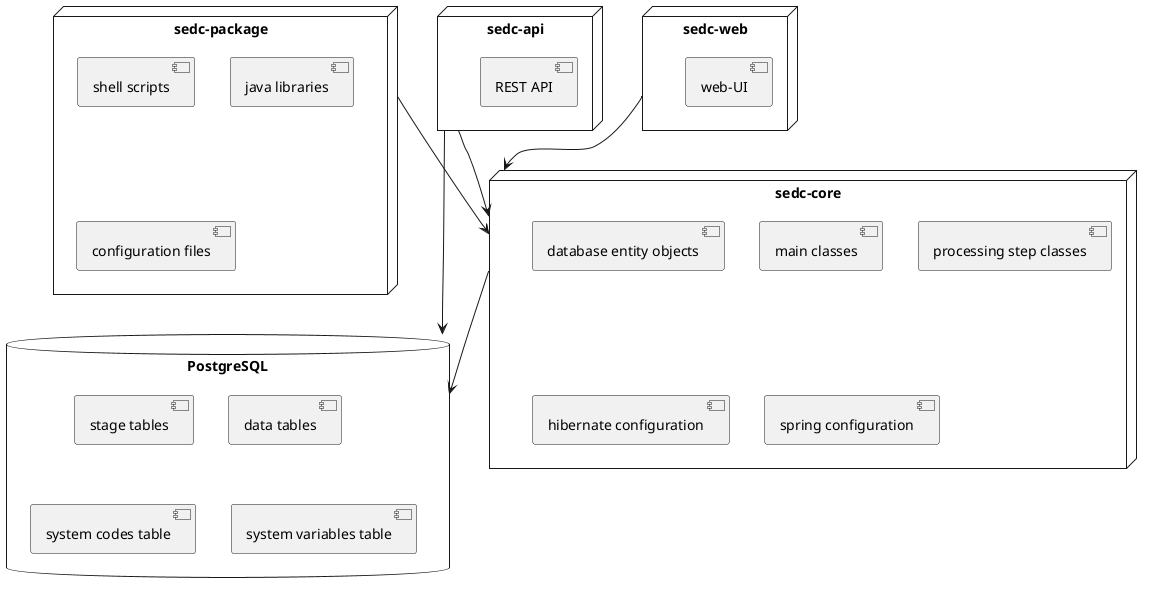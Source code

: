 @startuml

node "sedc-package" as package{
    [shell scripts]
    [java libraries]
    [configuration files]
}

node [sedc-api] as api {
    [REST API]
}

node [sedc-core] as core {
    [database entity objects]
    [main classes]
    [processing step classes]
    [hibernate configuration]
    [spring configuration]
}

node [sedc-web] as web{
    [web-UI]
}

database [PostgreSQL] as db {
    [stage tables]
    [data tables]
    [system codes table]
    [system variables table]
}

core-->db
api-->db
api-->core
package-->core
web-->core

@enduml